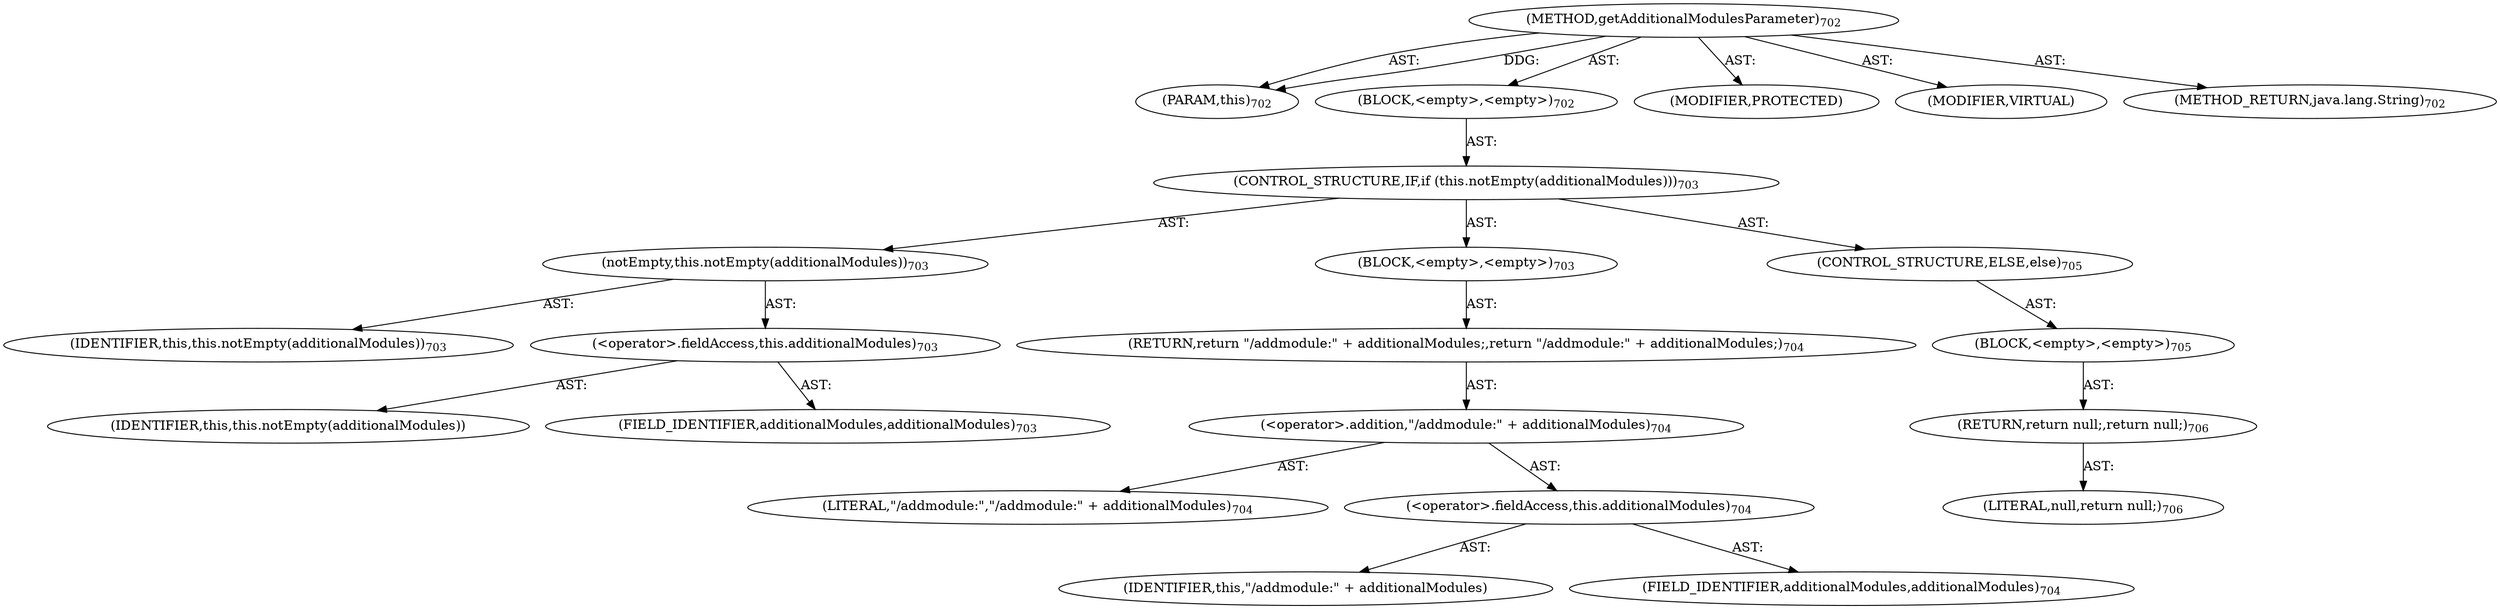 digraph "getAdditionalModulesParameter" {  
"111669149736" [label = <(METHOD,getAdditionalModulesParameter)<SUB>702</SUB>> ]
"115964117003" [label = <(PARAM,this)<SUB>702</SUB>> ]
"25769803840" [label = <(BLOCK,&lt;empty&gt;,&lt;empty&gt;)<SUB>702</SUB>> ]
"47244640278" [label = <(CONTROL_STRUCTURE,IF,if (this.notEmpty(additionalModules)))<SUB>703</SUB>> ]
"30064771268" [label = <(notEmpty,this.notEmpty(additionalModules))<SUB>703</SUB>> ]
"68719476749" [label = <(IDENTIFIER,this,this.notEmpty(additionalModules))<SUB>703</SUB>> ]
"30064771269" [label = <(&lt;operator&gt;.fieldAccess,this.additionalModules)<SUB>703</SUB>> ]
"68719476901" [label = <(IDENTIFIER,this,this.notEmpty(additionalModules))> ]
"55834574920" [label = <(FIELD_IDENTIFIER,additionalModules,additionalModules)<SUB>703</SUB>> ]
"25769803841" [label = <(BLOCK,&lt;empty&gt;,&lt;empty&gt;)<SUB>703</SUB>> ]
"146028888094" [label = <(RETURN,return &quot;/addmodule:&quot; + additionalModules;,return &quot;/addmodule:&quot; + additionalModules;)<SUB>704</SUB>> ]
"30064771270" [label = <(&lt;operator&gt;.addition,&quot;/addmodule:&quot; + additionalModules)<SUB>704</SUB>> ]
"90194313276" [label = <(LITERAL,&quot;/addmodule:&quot;,&quot;/addmodule:&quot; + additionalModules)<SUB>704</SUB>> ]
"30064771271" [label = <(&lt;operator&gt;.fieldAccess,this.additionalModules)<SUB>704</SUB>> ]
"68719476902" [label = <(IDENTIFIER,this,&quot;/addmodule:&quot; + additionalModules)> ]
"55834574921" [label = <(FIELD_IDENTIFIER,additionalModules,additionalModules)<SUB>704</SUB>> ]
"47244640279" [label = <(CONTROL_STRUCTURE,ELSE,else)<SUB>705</SUB>> ]
"25769803842" [label = <(BLOCK,&lt;empty&gt;,&lt;empty&gt;)<SUB>705</SUB>> ]
"146028888095" [label = <(RETURN,return null;,return null;)<SUB>706</SUB>> ]
"90194313277" [label = <(LITERAL,null,return null;)<SUB>706</SUB>> ]
"133143986279" [label = <(MODIFIER,PROTECTED)> ]
"133143986280" [label = <(MODIFIER,VIRTUAL)> ]
"128849018920" [label = <(METHOD_RETURN,java.lang.String)<SUB>702</SUB>> ]
  "111669149736" -> "115964117003"  [ label = "AST: "] 
  "111669149736" -> "25769803840"  [ label = "AST: "] 
  "111669149736" -> "133143986279"  [ label = "AST: "] 
  "111669149736" -> "133143986280"  [ label = "AST: "] 
  "111669149736" -> "128849018920"  [ label = "AST: "] 
  "25769803840" -> "47244640278"  [ label = "AST: "] 
  "47244640278" -> "30064771268"  [ label = "AST: "] 
  "47244640278" -> "25769803841"  [ label = "AST: "] 
  "47244640278" -> "47244640279"  [ label = "AST: "] 
  "30064771268" -> "68719476749"  [ label = "AST: "] 
  "30064771268" -> "30064771269"  [ label = "AST: "] 
  "30064771269" -> "68719476901"  [ label = "AST: "] 
  "30064771269" -> "55834574920"  [ label = "AST: "] 
  "25769803841" -> "146028888094"  [ label = "AST: "] 
  "146028888094" -> "30064771270"  [ label = "AST: "] 
  "30064771270" -> "90194313276"  [ label = "AST: "] 
  "30064771270" -> "30064771271"  [ label = "AST: "] 
  "30064771271" -> "68719476902"  [ label = "AST: "] 
  "30064771271" -> "55834574921"  [ label = "AST: "] 
  "47244640279" -> "25769803842"  [ label = "AST: "] 
  "25769803842" -> "146028888095"  [ label = "AST: "] 
  "146028888095" -> "90194313277"  [ label = "AST: "] 
  "111669149736" -> "115964117003"  [ label = "DDG: "] 
}
